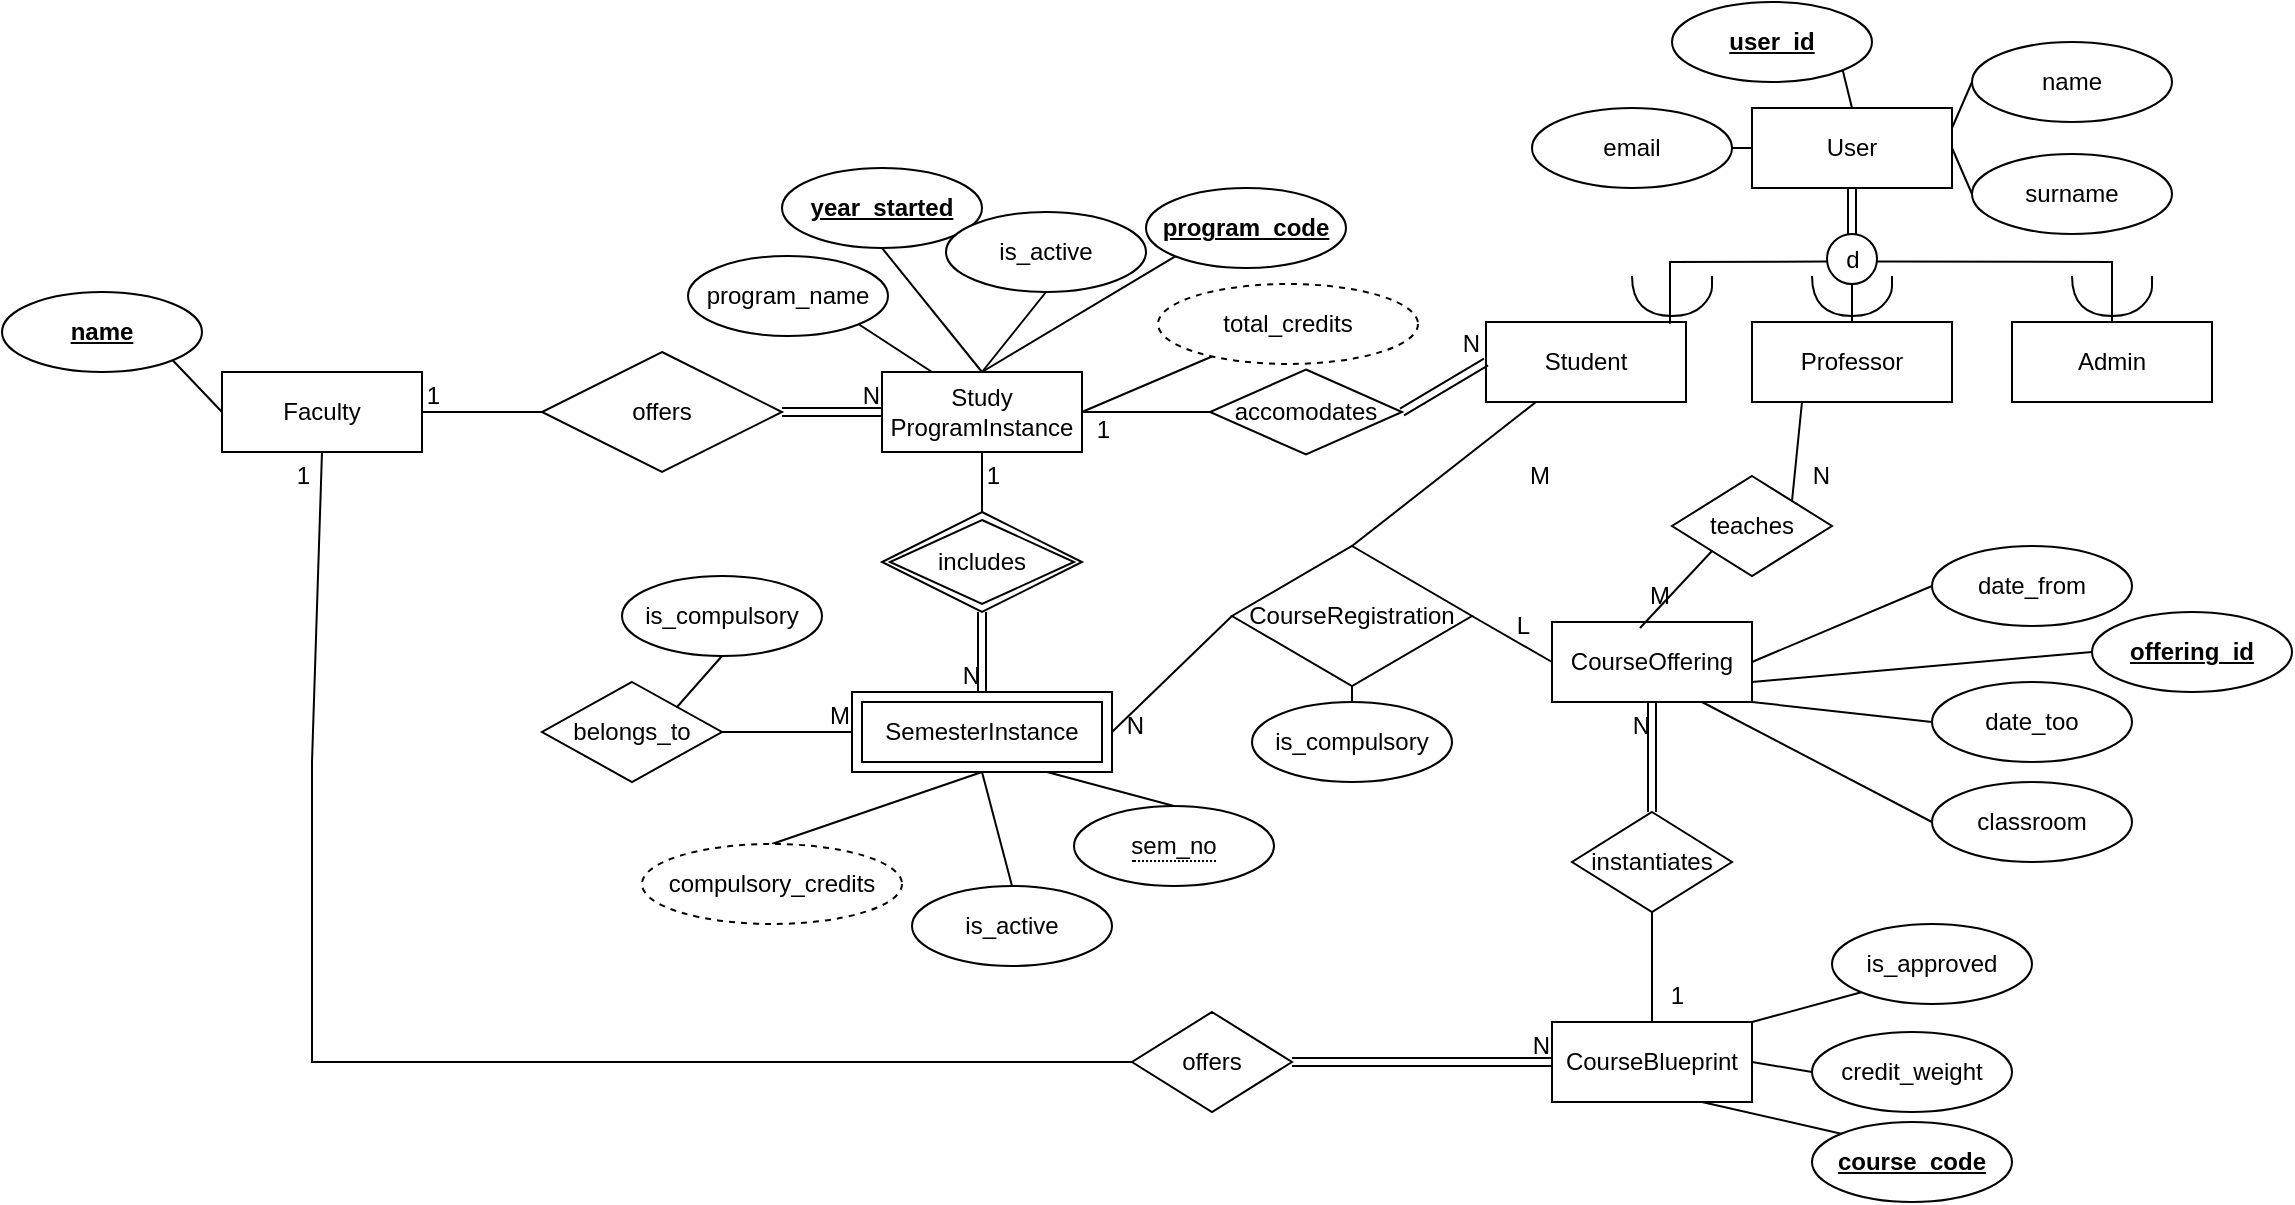 <mxfile version="26.2.9">
  <diagram name="Page-1" id="ZFAcVRVE-hqpHr65Nv5H">
    <mxGraphModel dx="1773" dy="2291" grid="1" gridSize="10" guides="1" tooltips="1" connect="1" arrows="1" fold="1" page="1" pageScale="1" pageWidth="827" pageHeight="1169" math="0" shadow="0">
      <root>
        <mxCell id="0" />
        <mxCell id="1" parent="0" />
        <mxCell id="Cuksicx7Q6Ttsj1FzyHK-64" value="Faculty" style="whiteSpace=wrap;html=1;align=center;" parent="1" vertex="1">
          <mxGeometry x="145" y="135" width="100" height="40" as="geometry" />
        </mxCell>
        <mxCell id="Cuksicx7Q6Ttsj1FzyHK-65" value="&lt;b&gt;name&lt;/b&gt;" style="ellipse;whiteSpace=wrap;html=1;align=center;fontStyle=4;" parent="1" vertex="1">
          <mxGeometry x="35" y="95" width="100" height="40" as="geometry" />
        </mxCell>
        <mxCell id="Cuksicx7Q6Ttsj1FzyHK-66" value="" style="endArrow=none;html=1;rounded=0;exitX=1;exitY=1;exitDx=0;exitDy=0;entryX=0;entryY=0.5;entryDx=0;entryDy=0;" parent="1" source="Cuksicx7Q6Ttsj1FzyHK-65" target="Cuksicx7Q6Ttsj1FzyHK-64" edge="1">
          <mxGeometry relative="1" as="geometry">
            <mxPoint x="25" y="175" as="sourcePoint" />
            <mxPoint x="185" y="175" as="targetPoint" />
          </mxGeometry>
        </mxCell>
        <mxCell id="Cuksicx7Q6Ttsj1FzyHK-67" value="" style="shape=link;html=1;rounded=0;exitX=1;exitY=0.5;exitDx=0;exitDy=0;entryX=0;entryY=0.5;entryDx=0;entryDy=0;" parent="1" source="Cuksicx7Q6Ttsj1FzyHK-72" target="Cuksicx7Q6Ttsj1FzyHK-71" edge="1">
          <mxGeometry relative="1" as="geometry">
            <mxPoint x="415" y="155" as="sourcePoint" />
            <mxPoint x="475" y="155" as="targetPoint" />
          </mxGeometry>
        </mxCell>
        <mxCell id="Cuksicx7Q6Ttsj1FzyHK-68" value="N" style="resizable=0;html=1;whiteSpace=wrap;align=right;verticalAlign=bottom;" parent="Cuksicx7Q6Ttsj1FzyHK-67" connectable="0" vertex="1">
          <mxGeometry x="1" relative="1" as="geometry" />
        </mxCell>
        <mxCell id="Cuksicx7Q6Ttsj1FzyHK-69" value="" style="endArrow=none;html=1;rounded=0;exitX=1;exitY=0.5;exitDx=0;exitDy=0;entryX=0;entryY=0.5;entryDx=0;entryDy=0;" parent="1" source="Cuksicx7Q6Ttsj1FzyHK-64" target="Cuksicx7Q6Ttsj1FzyHK-72" edge="1">
          <mxGeometry relative="1" as="geometry">
            <mxPoint x="275" y="205" as="sourcePoint" />
            <mxPoint x="325" y="155" as="targetPoint" />
          </mxGeometry>
        </mxCell>
        <mxCell id="Cuksicx7Q6Ttsj1FzyHK-70" value="1" style="resizable=0;html=1;whiteSpace=wrap;align=right;verticalAlign=bottom;" parent="Cuksicx7Q6Ttsj1FzyHK-69" connectable="0" vertex="1">
          <mxGeometry x="1" relative="1" as="geometry">
            <mxPoint x="-50" as="offset" />
          </mxGeometry>
        </mxCell>
        <mxCell id="Cuksicx7Q6Ttsj1FzyHK-71" value="Study ProgramInstance" style="whiteSpace=wrap;html=1;align=center;" parent="1" vertex="1">
          <mxGeometry x="475" y="135" width="100" height="40" as="geometry" />
        </mxCell>
        <mxCell id="Cuksicx7Q6Ttsj1FzyHK-72" value="offers" style="shape=rhombus;perimeter=rhombusPerimeter;whiteSpace=wrap;html=1;align=center;" parent="1" vertex="1">
          <mxGeometry x="305" y="125" width="120" height="60" as="geometry" />
        </mxCell>
        <mxCell id="Cuksicx7Q6Ttsj1FzyHK-73" value="SemesterInstance" style="shape=ext;margin=3;double=1;whiteSpace=wrap;html=1;align=center;" parent="1" vertex="1">
          <mxGeometry x="460" y="295" width="130" height="40" as="geometry" />
        </mxCell>
        <mxCell id="Cuksicx7Q6Ttsj1FzyHK-74" value="includes" style="shape=rhombus;double=1;perimeter=rhombusPerimeter;whiteSpace=wrap;html=1;align=center;" parent="1" vertex="1">
          <mxGeometry x="475" y="205" width="100" height="50" as="geometry" />
        </mxCell>
        <mxCell id="Cuksicx7Q6Ttsj1FzyHK-75" value="" style="endArrow=none;html=1;rounded=0;exitX=0.5;exitY=1;exitDx=0;exitDy=0;entryX=0.5;entryY=0;entryDx=0;entryDy=0;" parent="1" source="Cuksicx7Q6Ttsj1FzyHK-71" target="Cuksicx7Q6Ttsj1FzyHK-74" edge="1">
          <mxGeometry relative="1" as="geometry">
            <mxPoint x="355" y="225" as="sourcePoint" />
            <mxPoint x="515" y="225" as="targetPoint" />
          </mxGeometry>
        </mxCell>
        <mxCell id="Cuksicx7Q6Ttsj1FzyHK-76" value="1" style="resizable=0;html=1;whiteSpace=wrap;align=right;verticalAlign=bottom;" parent="1" connectable="0" vertex="1">
          <mxGeometry x="535.0" y="195" as="geometry" />
        </mxCell>
        <mxCell id="Cuksicx7Q6Ttsj1FzyHK-77" value="" style="shape=link;html=1;rounded=0;exitX=0.5;exitY=1;exitDx=0;exitDy=0;entryX=0.5;entryY=0;entryDx=0;entryDy=0;" parent="1" source="Cuksicx7Q6Ttsj1FzyHK-74" target="Cuksicx7Q6Ttsj1FzyHK-73" edge="1">
          <mxGeometry relative="1" as="geometry">
            <mxPoint x="335" y="305" as="sourcePoint" />
            <mxPoint x="495" y="305" as="targetPoint" />
          </mxGeometry>
        </mxCell>
        <mxCell id="Cuksicx7Q6Ttsj1FzyHK-78" value="N" style="resizable=0;html=1;whiteSpace=wrap;align=right;verticalAlign=bottom;" parent="Cuksicx7Q6Ttsj1FzyHK-77" connectable="0" vertex="1">
          <mxGeometry x="1" relative="1" as="geometry" />
        </mxCell>
        <mxCell id="Cuksicx7Q6Ttsj1FzyHK-79" value="CourseOffering" style="whiteSpace=wrap;html=1;align=center;" parent="1" vertex="1">
          <mxGeometry x="810" y="260" width="100" height="40" as="geometry" />
        </mxCell>
        <mxCell id="Cuksicx7Q6Ttsj1FzyHK-80" value="&lt;b&gt;course_code&lt;/b&gt;" style="ellipse;whiteSpace=wrap;html=1;align=center;fontStyle=4;" parent="1" vertex="1">
          <mxGeometry x="940" y="510" width="100" height="40" as="geometry" />
        </mxCell>
        <mxCell id="Cuksicx7Q6Ttsj1FzyHK-81" value="" style="endArrow=none;html=1;rounded=0;entryX=0.75;entryY=1;entryDx=0;entryDy=0;exitX=0;exitY=0;exitDx=0;exitDy=0;" parent="1" source="Cuksicx7Q6Ttsj1FzyHK-80" target="Cuksicx7Q6Ttsj1FzyHK-130" edge="1">
          <mxGeometry relative="1" as="geometry">
            <mxPoint x="255" y="465" as="sourcePoint" />
            <mxPoint x="415" y="465" as="targetPoint" />
          </mxGeometry>
        </mxCell>
        <mxCell id="Cuksicx7Q6Ttsj1FzyHK-82" value="" style="endArrow=none;html=1;rounded=0;exitX=0.75;exitY=1;exitDx=0;exitDy=0;entryX=0.5;entryY=0;entryDx=0;entryDy=0;" parent="1" source="Cuksicx7Q6Ttsj1FzyHK-73" target="Cuksicx7Q6Ttsj1FzyHK-83" edge="1">
          <mxGeometry relative="1" as="geometry">
            <mxPoint x="245" y="365" as="sourcePoint" />
            <mxPoint x="565" y="375" as="targetPoint" />
          </mxGeometry>
        </mxCell>
        <mxCell id="Cuksicx7Q6Ttsj1FzyHK-83" value="&lt;span style=&quot;border-bottom-width: 1px; border-bottom-style: dotted; border-bottom-color: currentcolor;&quot;&gt;sem_no&lt;/span&gt;" style="ellipse;whiteSpace=wrap;html=1;align=center;" parent="1" vertex="1">
          <mxGeometry x="571" y="352" width="100" height="40" as="geometry" />
        </mxCell>
        <mxCell id="Cuksicx7Q6Ttsj1FzyHK-84" value="" style="endArrow=none;html=1;rounded=0;exitX=0.5;exitY=0;exitDx=0;exitDy=0;entryX=0.5;entryY=1;entryDx=0;entryDy=0;" parent="1" source="Cuksicx7Q6Ttsj1FzyHK-88" target="Cuksicx7Q6Ttsj1FzyHK-73" edge="1">
          <mxGeometry relative="1" as="geometry">
            <mxPoint x="420" y="385" as="sourcePoint" />
            <mxPoint x="275" y="355" as="targetPoint" />
          </mxGeometry>
        </mxCell>
        <mxCell id="Cuksicx7Q6Ttsj1FzyHK-85" value="&lt;b&gt;program_code&lt;/b&gt;" style="ellipse;whiteSpace=wrap;html=1;align=center;fontStyle=4;" parent="1" vertex="1">
          <mxGeometry x="607" y="43" width="100" height="40" as="geometry" />
        </mxCell>
        <mxCell id="Cuksicx7Q6Ttsj1FzyHK-86" value="" style="endArrow=none;html=1;rounded=0;exitX=0.5;exitY=0;exitDx=0;exitDy=0;entryX=0;entryY=1;entryDx=0;entryDy=0;" parent="1" source="Cuksicx7Q6Ttsj1FzyHK-71" target="Cuksicx7Q6Ttsj1FzyHK-85" edge="1">
          <mxGeometry relative="1" as="geometry">
            <mxPoint x="265" y="385" as="sourcePoint" />
            <mxPoint x="285" y="365" as="targetPoint" />
          </mxGeometry>
        </mxCell>
        <mxCell id="Cuksicx7Q6Ttsj1FzyHK-87" value="is_compulsory" style="ellipse;whiteSpace=wrap;html=1;align=center;" parent="1" vertex="1">
          <mxGeometry x="345" y="237" width="100" height="40" as="geometry" />
        </mxCell>
        <mxCell id="Cuksicx7Q6Ttsj1FzyHK-88" value="compulsory_credits" style="ellipse;whiteSpace=wrap;html=1;align=center;dashed=1;" parent="1" vertex="1">
          <mxGeometry x="355" y="371" width="130" height="40" as="geometry" />
        </mxCell>
        <mxCell id="Cuksicx7Q6Ttsj1FzyHK-89" value="" style="endArrow=none;html=1;rounded=0;exitX=0.5;exitY=1;exitDx=0;exitDy=0;entryX=1;entryY=0;entryDx=0;entryDy=0;" parent="1" source="Cuksicx7Q6Ttsj1FzyHK-87" target="Cuksicx7Q6Ttsj1FzyHK-91" edge="1">
          <mxGeometry relative="1" as="geometry">
            <mxPoint x="440" y="405" as="sourcePoint" />
            <mxPoint x="265" y="335" as="targetPoint" />
          </mxGeometry>
        </mxCell>
        <mxCell id="Cuksicx7Q6Ttsj1FzyHK-90" value="credit_weight" style="ellipse;whiteSpace=wrap;html=1;align=center;" parent="1" vertex="1">
          <mxGeometry x="940" y="465" width="100" height="40" as="geometry" />
        </mxCell>
        <mxCell id="Cuksicx7Q6Ttsj1FzyHK-91" value="belongs_to" style="shape=rhombus;perimeter=rhombusPerimeter;whiteSpace=wrap;html=1;align=center;" parent="1" vertex="1">
          <mxGeometry x="305" y="290" width="90" height="50" as="geometry" />
        </mxCell>
        <mxCell id="Cuksicx7Q6Ttsj1FzyHK-92" value="program_name" style="ellipse;whiteSpace=wrap;html=1;align=center;" parent="1" vertex="1">
          <mxGeometry x="378" y="77" width="100" height="40" as="geometry" />
        </mxCell>
        <mxCell id="Cuksicx7Q6Ttsj1FzyHK-93" value="" style="endArrow=none;html=1;rounded=0;exitX=0.25;exitY=0;exitDx=0;exitDy=0;entryX=1;entryY=1;entryDx=0;entryDy=0;" parent="1" source="Cuksicx7Q6Ttsj1FzyHK-71" target="Cuksicx7Q6Ttsj1FzyHK-92" edge="1">
          <mxGeometry relative="1" as="geometry">
            <mxPoint x="535" y="145" as="sourcePoint" />
            <mxPoint x="565" y="105" as="targetPoint" />
          </mxGeometry>
        </mxCell>
        <mxCell id="Cuksicx7Q6Ttsj1FzyHK-96" value="" style="endArrow=none;html=1;rounded=0;exitX=1;exitY=0.5;exitDx=0;exitDy=0;entryX=0;entryY=0.5;entryDx=0;entryDy=0;" parent="1" source="Cuksicx7Q6Ttsj1FzyHK-91" target="Cuksicx7Q6Ttsj1FzyHK-73" edge="1">
          <mxGeometry relative="1" as="geometry">
            <mxPoint x="255" y="325" as="sourcePoint" />
            <mxPoint x="315" y="325" as="targetPoint" />
          </mxGeometry>
        </mxCell>
        <mxCell id="Cuksicx7Q6Ttsj1FzyHK-97" value="M" style="resizable=0;html=1;whiteSpace=wrap;align=right;verticalAlign=bottom;" parent="Cuksicx7Q6Ttsj1FzyHK-96" connectable="0" vertex="1">
          <mxGeometry x="1" relative="1" as="geometry">
            <mxPoint as="offset" />
          </mxGeometry>
        </mxCell>
        <mxCell id="Cuksicx7Q6Ttsj1FzyHK-98" value="" style="endArrow=none;html=1;rounded=0;entryX=1;entryY=0.5;entryDx=0;entryDy=0;" parent="1" source="Cuksicx7Q6Ttsj1FzyHK-99" target="Cuksicx7Q6Ttsj1FzyHK-71" edge="1">
          <mxGeometry relative="1" as="geometry">
            <mxPoint x="510" y="145" as="sourcePoint" />
            <mxPoint x="462" y="84" as="targetPoint" />
          </mxGeometry>
        </mxCell>
        <mxCell id="Cuksicx7Q6Ttsj1FzyHK-99" value="total_credits" style="ellipse;whiteSpace=wrap;html=1;align=center;dashed=1;" parent="1" vertex="1">
          <mxGeometry x="613" y="91" width="130" height="40" as="geometry" />
        </mxCell>
        <mxCell id="Cuksicx7Q6Ttsj1FzyHK-100" value="N" style="resizable=0;html=1;whiteSpace=wrap;align=right;verticalAlign=bottom;" parent="1" connectable="0" vertex="1">
          <mxGeometry x="607.0" y="320" as="geometry" />
        </mxCell>
        <mxCell id="Cuksicx7Q6Ttsj1FzyHK-101" value="" style="endArrow=none;html=1;rounded=0;exitX=1;exitY=0.5;exitDx=0;exitDy=0;entryX=0;entryY=0.5;entryDx=0;entryDy=0;" parent="1" source="Cuksicx7Q6Ttsj1FzyHK-73" target="Cuksicx7Q6Ttsj1FzyHK-121" edge="1">
          <mxGeometry relative="1" as="geometry">
            <mxPoint x="645" y="260" as="sourcePoint" />
            <mxPoint x="635" y="315" as="targetPoint" />
          </mxGeometry>
        </mxCell>
        <mxCell id="Cuksicx7Q6Ttsj1FzyHK-102" value="" style="endArrow=none;html=1;rounded=0;entryX=0.5;entryY=0;entryDx=0;entryDy=0;exitX=0.5;exitY=1;exitDx=0;exitDy=0;" parent="1" source="Cuksicx7Q6Ttsj1FzyHK-105" target="Cuksicx7Q6Ttsj1FzyHK-71" edge="1">
          <mxGeometry relative="1" as="geometry">
            <mxPoint x="540" y="50" as="sourcePoint" />
            <mxPoint x="865" y="305" as="targetPoint" />
          </mxGeometry>
        </mxCell>
        <mxCell id="Cuksicx7Q6Ttsj1FzyHK-103" value="" style="endArrow=none;html=1;rounded=0;exitX=1;exitY=0.5;exitDx=0;exitDy=0;entryX=0;entryY=0.5;entryDx=0;entryDy=0;" parent="1" source="Cuksicx7Q6Ttsj1FzyHK-71" target="Cuksicx7Q6Ttsj1FzyHK-110" edge="1">
          <mxGeometry relative="1" as="geometry">
            <mxPoint x="605" y="194" as="sourcePoint" />
            <mxPoint x="615" y="155" as="targetPoint" />
          </mxGeometry>
        </mxCell>
        <mxCell id="Cuksicx7Q6Ttsj1FzyHK-104" value="1" style="resizable=0;html=1;whiteSpace=wrap;align=right;verticalAlign=bottom;" parent="1" connectable="0" vertex="1">
          <mxGeometry x="590.0" y="172.5" as="geometry" />
        </mxCell>
        <mxCell id="Cuksicx7Q6Ttsj1FzyHK-105" value="&lt;b&gt;year_started&lt;/b&gt;" style="ellipse;whiteSpace=wrap;html=1;align=center;fontStyle=4;" parent="1" vertex="1">
          <mxGeometry x="425" y="33" width="100" height="40" as="geometry" />
        </mxCell>
        <mxCell id="Cuksicx7Q6Ttsj1FzyHK-106" value="is_active" style="ellipse;whiteSpace=wrap;html=1;align=center;" parent="1" vertex="1">
          <mxGeometry x="490" y="392" width="100" height="40" as="geometry" />
        </mxCell>
        <mxCell id="Cuksicx7Q6Ttsj1FzyHK-107" value="" style="endArrow=none;html=1;rounded=0;exitX=0.5;exitY=1;exitDx=0;exitDy=0;entryX=0.5;entryY=0;entryDx=0;entryDy=0;" parent="1" source="Cuksicx7Q6Ttsj1FzyHK-73" target="Cuksicx7Q6Ttsj1FzyHK-106" edge="1">
          <mxGeometry relative="1" as="geometry">
            <mxPoint x="405" y="287" as="sourcePoint" />
            <mxPoint x="383" y="313" as="targetPoint" />
          </mxGeometry>
        </mxCell>
        <mxCell id="Cuksicx7Q6Ttsj1FzyHK-108" value="" style="endArrow=none;html=1;rounded=0;exitX=0;exitY=0.5;exitDx=0;exitDy=0;entryX=1;entryY=0.5;entryDx=0;entryDy=0;" parent="1" source="Cuksicx7Q6Ttsj1FzyHK-90" target="Cuksicx7Q6Ttsj1FzyHK-130" edge="1">
          <mxGeometry relative="1" as="geometry">
            <mxPoint x="101" y="350" as="sourcePoint" />
            <mxPoint x="155" y="325" as="targetPoint" />
          </mxGeometry>
        </mxCell>
        <mxCell id="Cuksicx7Q6Ttsj1FzyHK-109" value="Student" style="whiteSpace=wrap;html=1;align=center;" parent="1" vertex="1">
          <mxGeometry x="777" y="110" width="100" height="40" as="geometry" />
        </mxCell>
        <mxCell id="Cuksicx7Q6Ttsj1FzyHK-110" value="accomodates" style="shape=rhombus;perimeter=rhombusPerimeter;whiteSpace=wrap;html=1;align=center;" parent="1" vertex="1">
          <mxGeometry x="639" y="133.75" width="96" height="42.5" as="geometry" />
        </mxCell>
        <mxCell id="Cuksicx7Q6Ttsj1FzyHK-111" value="" style="shape=link;html=1;rounded=0;exitX=1;exitY=0.5;exitDx=0;exitDy=0;entryX=0;entryY=0.5;entryDx=0;entryDy=0;" parent="1" source="Cuksicx7Q6Ttsj1FzyHK-110" target="Cuksicx7Q6Ttsj1FzyHK-109" edge="1">
          <mxGeometry relative="1" as="geometry">
            <mxPoint x="734" y="194" as="sourcePoint" />
            <mxPoint x="894" y="194" as="targetPoint" />
          </mxGeometry>
        </mxCell>
        <mxCell id="Cuksicx7Q6Ttsj1FzyHK-112" value="N" style="resizable=0;html=1;whiteSpace=wrap;align=right;verticalAlign=bottom;" parent="Cuksicx7Q6Ttsj1FzyHK-111" connectable="0" vertex="1">
          <mxGeometry x="1" relative="1" as="geometry">
            <mxPoint x="-2" as="offset" />
          </mxGeometry>
        </mxCell>
        <mxCell id="Cuksicx7Q6Ttsj1FzyHK-113" value="is_active" style="ellipse;whiteSpace=wrap;html=1;align=center;" parent="1" vertex="1">
          <mxGeometry x="507" y="55" width="100" height="40" as="geometry" />
        </mxCell>
        <mxCell id="Cuksicx7Q6Ttsj1FzyHK-114" value="" style="endArrow=none;html=1;rounded=0;exitX=0.5;exitY=1;exitDx=0;exitDy=0;entryX=0.5;entryY=0;entryDx=0;entryDy=0;" parent="1" source="Cuksicx7Q6Ttsj1FzyHK-113" target="Cuksicx7Q6Ttsj1FzyHK-71" edge="1">
          <mxGeometry relative="1" as="geometry">
            <mxPoint x="462" y="75" as="sourcePoint" />
            <mxPoint x="523" y="131" as="targetPoint" />
          </mxGeometry>
        </mxCell>
        <mxCell id="Cuksicx7Q6Ttsj1FzyHK-115" value="is_compulsory" style="ellipse;whiteSpace=wrap;html=1;align=center;" parent="1" vertex="1">
          <mxGeometry x="660" y="300" width="100" height="40" as="geometry" />
        </mxCell>
        <mxCell id="Cuksicx7Q6Ttsj1FzyHK-118" value="" style="endArrow=none;html=1;rounded=0;exitX=0.5;exitY=0;exitDx=0;exitDy=0;entryX=0.5;entryY=1;entryDx=0;entryDy=0;" parent="1" source="Cuksicx7Q6Ttsj1FzyHK-115" target="Cuksicx7Q6Ttsj1FzyHK-121" edge="1">
          <mxGeometry relative="1" as="geometry">
            <mxPoint x="955" y="294" as="sourcePoint" />
            <mxPoint x="887" y="325" as="targetPoint" />
          </mxGeometry>
        </mxCell>
        <mxCell id="Cuksicx7Q6Ttsj1FzyHK-119" value="" style="endArrow=none;html=1;rounded=0;exitX=0;exitY=1;exitDx=0;exitDy=0;entryX=1;entryY=0;entryDx=0;entryDy=0;" parent="1" source="Cuksicx7Q6Ttsj1FzyHK-120" target="Cuksicx7Q6Ttsj1FzyHK-130" edge="1">
          <mxGeometry relative="1" as="geometry">
            <mxPoint x="857" y="432" as="sourcePoint" />
            <mxPoint x="827" y="432" as="targetPoint" />
          </mxGeometry>
        </mxCell>
        <mxCell id="Cuksicx7Q6Ttsj1FzyHK-120" value="is_approved" style="ellipse;whiteSpace=wrap;html=1;align=center;" parent="1" vertex="1">
          <mxGeometry x="950" y="411" width="100" height="40" as="geometry" />
        </mxCell>
        <mxCell id="Cuksicx7Q6Ttsj1FzyHK-121" value="CourseRegistration" style="shape=rhombus;perimeter=rhombusPerimeter;whiteSpace=wrap;html=1;align=center;" parent="1" vertex="1">
          <mxGeometry x="650" y="222" width="120" height="70" as="geometry" />
        </mxCell>
        <mxCell id="Cuksicx7Q6Ttsj1FzyHK-122" value="" style="endArrow=none;html=1;rounded=0;exitX=0;exitY=0.5;exitDx=0;exitDy=0;entryX=1;entryY=0.5;entryDx=0;entryDy=0;" parent="1" source="Cuksicx7Q6Ttsj1FzyHK-79" target="Cuksicx7Q6Ttsj1FzyHK-121" edge="1">
          <mxGeometry relative="1" as="geometry">
            <mxPoint x="600" y="325" as="sourcePoint" />
            <mxPoint x="645" y="325" as="targetPoint" />
          </mxGeometry>
        </mxCell>
        <mxCell id="Cuksicx7Q6Ttsj1FzyHK-123" value="" style="endArrow=none;html=1;rounded=0;exitX=0.5;exitY=0;exitDx=0;exitDy=0;entryX=0.25;entryY=1;entryDx=0;entryDy=0;" parent="1" source="Cuksicx7Q6Ttsj1FzyHK-121" target="Cuksicx7Q6Ttsj1FzyHK-109" edge="1">
          <mxGeometry relative="1" as="geometry">
            <mxPoint x="610" y="335" as="sourcePoint" />
            <mxPoint x="655" y="335" as="targetPoint" />
          </mxGeometry>
        </mxCell>
        <mxCell id="Cuksicx7Q6Ttsj1FzyHK-125" value="M" style="resizable=0;html=1;whiteSpace=wrap;align=right;verticalAlign=bottom;" parent="1" connectable="0" vertex="1">
          <mxGeometry x="810.0" y="195" as="geometry" />
        </mxCell>
        <mxCell id="Cuksicx7Q6Ttsj1FzyHK-126" value="L" style="resizable=0;html=1;whiteSpace=wrap;align=right;verticalAlign=bottom;" parent="1" connectable="0" vertex="1">
          <mxGeometry x="800.0" y="270" as="geometry" />
        </mxCell>
        <mxCell id="Cuksicx7Q6Ttsj1FzyHK-127" value="Professor" style="whiteSpace=wrap;html=1;align=center;" parent="1" vertex="1">
          <mxGeometry x="910" y="110" width="100" height="40" as="geometry" />
        </mxCell>
        <mxCell id="Cuksicx7Q6Ttsj1FzyHK-128" value="" style="endArrow=none;html=1;rounded=0;exitX=0.5;exitY=1;exitDx=0;exitDy=0;entryX=0;entryY=0.5;entryDx=0;entryDy=0;" parent="1" source="Cuksicx7Q6Ttsj1FzyHK-64" target="Cuksicx7Q6Ttsj1FzyHK-131" edge="1">
          <mxGeometry relative="1" as="geometry">
            <mxPoint x="210" y="175" as="sourcePoint" />
            <mxPoint x="460" y="480" as="targetPoint" />
            <Array as="points">
              <mxPoint x="190" y="330" />
              <mxPoint x="190" y="480" />
            </Array>
          </mxGeometry>
        </mxCell>
        <mxCell id="Cuksicx7Q6Ttsj1FzyHK-130" value="CourseBlueprint" style="whiteSpace=wrap;html=1;align=center;" parent="1" vertex="1">
          <mxGeometry x="810" y="460" width="100" height="40" as="geometry" />
        </mxCell>
        <mxCell id="Cuksicx7Q6Ttsj1FzyHK-131" value="offers" style="shape=rhombus;perimeter=rhombusPerimeter;whiteSpace=wrap;html=1;align=center;" parent="1" vertex="1">
          <mxGeometry x="600" y="455" width="80" height="50" as="geometry" />
        </mxCell>
        <mxCell id="Cuksicx7Q6Ttsj1FzyHK-134" value="1" style="resizable=0;html=1;whiteSpace=wrap;align=right;verticalAlign=bottom;" parent="1" connectable="0" vertex="1">
          <mxGeometry x="190" y="195" as="geometry" />
        </mxCell>
        <mxCell id="Cuksicx7Q6Ttsj1FzyHK-136" value="" style="shape=link;html=1;rounded=0;exitX=1;exitY=0.5;exitDx=0;exitDy=0;entryX=0;entryY=0.5;entryDx=0;entryDy=0;" parent="1" source="Cuksicx7Q6Ttsj1FzyHK-131" target="Cuksicx7Q6Ttsj1FzyHK-130" edge="1">
          <mxGeometry relative="1" as="geometry">
            <mxPoint x="720" y="479.58" as="sourcePoint" />
            <mxPoint x="770" y="479.58" as="targetPoint" />
          </mxGeometry>
        </mxCell>
        <mxCell id="Cuksicx7Q6Ttsj1FzyHK-137" value="N" style="resizable=0;html=1;whiteSpace=wrap;align=right;verticalAlign=bottom;" parent="Cuksicx7Q6Ttsj1FzyHK-136" connectable="0" vertex="1">
          <mxGeometry x="1" relative="1" as="geometry" />
        </mxCell>
        <mxCell id="Cuksicx7Q6Ttsj1FzyHK-138" value="instantiates" style="shape=rhombus;perimeter=rhombusPerimeter;whiteSpace=wrap;html=1;align=center;" parent="1" vertex="1">
          <mxGeometry x="820" y="355" width="80" height="50" as="geometry" />
        </mxCell>
        <mxCell id="Cuksicx7Q6Ttsj1FzyHK-139" value="teaches" style="shape=rhombus;perimeter=rhombusPerimeter;whiteSpace=wrap;html=1;align=center;" parent="1" vertex="1">
          <mxGeometry x="870" y="187" width="80" height="50" as="geometry" />
        </mxCell>
        <mxCell id="Cuksicx7Q6Ttsj1FzyHK-141" value="" style="endArrow=none;html=1;rounded=0;exitX=1;exitY=0;exitDx=0;exitDy=0;entryX=0.25;entryY=1;entryDx=0;entryDy=0;" parent="1" source="Cuksicx7Q6Ttsj1FzyHK-139" target="Cuksicx7Q6Ttsj1FzyHK-127" edge="1">
          <mxGeometry relative="1" as="geometry">
            <mxPoint x="970" y="245" as="sourcePoint" />
            <mxPoint x="1062" y="198" as="targetPoint" />
          </mxGeometry>
        </mxCell>
        <mxCell id="Cuksicx7Q6Ttsj1FzyHK-142" value="" style="endArrow=none;html=1;rounded=0;exitX=0.44;exitY=0.075;exitDx=0;exitDy=0;entryX=0;entryY=1;entryDx=0;entryDy=0;exitPerimeter=0;" parent="1" source="Cuksicx7Q6Ttsj1FzyHK-79" target="Cuksicx7Q6Ttsj1FzyHK-139" edge="1">
          <mxGeometry relative="1" as="geometry">
            <mxPoint x="940" y="205" as="sourcePoint" />
            <mxPoint x="985" y="185" as="targetPoint" />
          </mxGeometry>
        </mxCell>
        <mxCell id="Cuksicx7Q6Ttsj1FzyHK-143" value="N" style="resizable=0;html=1;whiteSpace=wrap;align=right;verticalAlign=bottom;" parent="1" connectable="0" vertex="1">
          <mxGeometry x="950.0" y="195" as="geometry" />
        </mxCell>
        <mxCell id="Cuksicx7Q6Ttsj1FzyHK-144" value="M" style="resizable=0;html=1;whiteSpace=wrap;align=right;verticalAlign=bottom;" parent="1" connectable="0" vertex="1">
          <mxGeometry x="870.0" y="255" as="geometry" />
        </mxCell>
        <mxCell id="Cuksicx7Q6Ttsj1FzyHK-145" value="" style="shape=link;html=1;rounded=0;exitX=0.5;exitY=0;exitDx=0;exitDy=0;entryX=0.5;entryY=1;entryDx=0;entryDy=0;" parent="1" source="Cuksicx7Q6Ttsj1FzyHK-138" target="Cuksicx7Q6Ttsj1FzyHK-79" edge="1">
          <mxGeometry relative="1" as="geometry">
            <mxPoint x="888" y="335" as="sourcePoint" />
            <mxPoint x="930" y="335" as="targetPoint" />
          </mxGeometry>
        </mxCell>
        <mxCell id="Cuksicx7Q6Ttsj1FzyHK-146" value="N" style="resizable=0;html=1;whiteSpace=wrap;align=right;verticalAlign=bottom;" parent="Cuksicx7Q6Ttsj1FzyHK-145" connectable="0" vertex="1">
          <mxGeometry x="1" relative="1" as="geometry">
            <mxPoint y="20" as="offset" />
          </mxGeometry>
        </mxCell>
        <mxCell id="Cuksicx7Q6Ttsj1FzyHK-147" value="" style="endArrow=none;html=1;rounded=0;exitX=0.5;exitY=1;exitDx=0;exitDy=0;entryX=0.5;entryY=0;entryDx=0;entryDy=0;" parent="1" source="Cuksicx7Q6Ttsj1FzyHK-138" target="Cuksicx7Q6Ttsj1FzyHK-130" edge="1">
          <mxGeometry relative="1" as="geometry">
            <mxPoint x="970" y="218" as="sourcePoint" />
            <mxPoint x="1005" y="186" as="targetPoint" />
            <Array as="points" />
          </mxGeometry>
        </mxCell>
        <mxCell id="Cuksicx7Q6Ttsj1FzyHK-148" value="1" style="resizable=0;html=1;whiteSpace=wrap;align=right;verticalAlign=bottom;" parent="1" connectable="0" vertex="1">
          <mxGeometry x="877.0" y="455.0" as="geometry" />
        </mxCell>
        <mxCell id="Cuksicx7Q6Ttsj1FzyHK-149" value="date_from" style="ellipse;whiteSpace=wrap;html=1;align=center;" parent="1" vertex="1">
          <mxGeometry x="1000" y="222" width="100" height="40" as="geometry" />
        </mxCell>
        <mxCell id="Cuksicx7Q6Ttsj1FzyHK-150" value="date_too" style="ellipse;whiteSpace=wrap;html=1;align=center;" parent="1" vertex="1">
          <mxGeometry x="1000" y="290" width="100" height="40" as="geometry" />
        </mxCell>
        <mxCell id="Cuksicx7Q6Ttsj1FzyHK-151" value="classroom" style="ellipse;whiteSpace=wrap;html=1;align=center;" parent="1" vertex="1">
          <mxGeometry x="1000" y="340" width="100" height="40" as="geometry" />
        </mxCell>
        <mxCell id="Cuksicx7Q6Ttsj1FzyHK-152" value="" style="endArrow=none;html=1;rounded=0;exitX=0;exitY=0.5;exitDx=0;exitDy=0;entryX=1;entryY=0.5;entryDx=0;entryDy=0;" parent="1" source="Cuksicx7Q6Ttsj1FzyHK-149" target="Cuksicx7Q6Ttsj1FzyHK-79" edge="1">
          <mxGeometry relative="1" as="geometry">
            <mxPoint x="975" y="455" as="sourcePoint" />
            <mxPoint x="920" y="470" as="targetPoint" />
          </mxGeometry>
        </mxCell>
        <mxCell id="Cuksicx7Q6Ttsj1FzyHK-153" value="" style="endArrow=none;html=1;rounded=0;exitX=0;exitY=0.5;exitDx=0;exitDy=0;entryX=1;entryY=1;entryDx=0;entryDy=0;" parent="1" source="Cuksicx7Q6Ttsj1FzyHK-150" target="Cuksicx7Q6Ttsj1FzyHK-79" edge="1">
          <mxGeometry relative="1" as="geometry">
            <mxPoint x="950" y="300" as="sourcePoint" />
            <mxPoint x="920" y="290" as="targetPoint" />
          </mxGeometry>
        </mxCell>
        <mxCell id="Cuksicx7Q6Ttsj1FzyHK-154" value="" style="endArrow=none;html=1;rounded=0;exitX=0;exitY=0.5;exitDx=0;exitDy=0;entryX=0.75;entryY=1;entryDx=0;entryDy=0;" parent="1" source="Cuksicx7Q6Ttsj1FzyHK-151" target="Cuksicx7Q6Ttsj1FzyHK-79" edge="1">
          <mxGeometry relative="1" as="geometry">
            <mxPoint x="980" y="330" as="sourcePoint" />
            <mxPoint x="920" y="310" as="targetPoint" />
          </mxGeometry>
        </mxCell>
        <mxCell id="Cuksicx7Q6Ttsj1FzyHK-156" value="&lt;b&gt;offering_id&lt;/b&gt;" style="ellipse;whiteSpace=wrap;html=1;align=center;fontStyle=4;" parent="1" vertex="1">
          <mxGeometry x="1080" y="255" width="100" height="40" as="geometry" />
        </mxCell>
        <mxCell id="Cuksicx7Q6Ttsj1FzyHK-157" value="" style="endArrow=none;html=1;rounded=0;exitX=0;exitY=0.5;exitDx=0;exitDy=0;entryX=1;entryY=0.75;entryDx=0;entryDy=0;" parent="1" source="Cuksicx7Q6Ttsj1FzyHK-156" target="Cuksicx7Q6Ttsj1FzyHK-79" edge="1">
          <mxGeometry relative="1" as="geometry">
            <mxPoint x="1000" y="265" as="sourcePoint" />
            <mxPoint x="920" y="290" as="targetPoint" />
          </mxGeometry>
        </mxCell>
        <mxCell id="Cuksicx7Q6Ttsj1FzyHK-158" value="User" style="whiteSpace=wrap;html=1;align=center;" parent="1" vertex="1">
          <mxGeometry x="910" y="3" width="100" height="40" as="geometry" />
        </mxCell>
        <mxCell id="Cuksicx7Q6Ttsj1FzyHK-159" value="Admin" style="whiteSpace=wrap;html=1;align=center;" parent="1" vertex="1">
          <mxGeometry x="1040" y="110" width="100" height="40" as="geometry" />
        </mxCell>
        <mxCell id="Cuksicx7Q6Ttsj1FzyHK-160" value="d" style="ellipse;whiteSpace=wrap;html=1;aspect=fixed;" parent="1" vertex="1">
          <mxGeometry x="947.5" y="66" width="25" height="25" as="geometry" />
        </mxCell>
        <mxCell id="Cuksicx7Q6Ttsj1FzyHK-161" value="" style="shape=link;html=1;rounded=0;exitX=0.5;exitY=1;exitDx=0;exitDy=0;entryX=0.5;entryY=0;entryDx=0;entryDy=0;" parent="1" source="Cuksicx7Q6Ttsj1FzyHK-158" target="Cuksicx7Q6Ttsj1FzyHK-160" edge="1">
          <mxGeometry relative="1" as="geometry">
            <mxPoint x="1009.17" y="62.5" as="sourcePoint" />
            <mxPoint x="1009.17" y="102.5" as="targetPoint" />
          </mxGeometry>
        </mxCell>
        <mxCell id="Cuksicx7Q6Ttsj1FzyHK-163" value="&lt;b&gt;user_id&lt;/b&gt;" style="ellipse;whiteSpace=wrap;html=1;align=center;fontStyle=4;" parent="1" vertex="1">
          <mxGeometry x="870" y="-50" width="100" height="40" as="geometry" />
        </mxCell>
        <mxCell id="Cuksicx7Q6Ttsj1FzyHK-164" value="" style="endArrow=none;html=1;rounded=0;exitX=0.5;exitY=0;exitDx=0;exitDy=0;entryX=1;entryY=1;entryDx=0;entryDy=0;" parent="1" source="Cuksicx7Q6Ttsj1FzyHK-158" target="Cuksicx7Q6Ttsj1FzyHK-163" edge="1">
          <mxGeometry relative="1" as="geometry">
            <mxPoint x="720" y="232" as="sourcePoint" />
            <mxPoint x="812" y="185" as="targetPoint" />
          </mxGeometry>
        </mxCell>
        <mxCell id="Cuksicx7Q6Ttsj1FzyHK-165" value="" style="endArrow=none;html=1;rounded=0;exitX=0.5;exitY=1;exitDx=0;exitDy=0;entryX=0.5;entryY=0;entryDx=0;entryDy=0;" parent="1" source="Cuksicx7Q6Ttsj1FzyHK-160" target="Cuksicx7Q6Ttsj1FzyHK-127" edge="1">
          <mxGeometry relative="1" as="geometry">
            <mxPoint x="1020" y="33" as="sourcePoint" />
            <mxPoint x="1060" y="40" as="targetPoint" />
          </mxGeometry>
        </mxCell>
        <mxCell id="Cuksicx7Q6Ttsj1FzyHK-166" value="" style="endArrow=none;html=1;rounded=0;exitX=0.996;exitY=0.552;exitDx=0;exitDy=0;entryX=0.5;entryY=0;entryDx=0;entryDy=0;exitPerimeter=0;" parent="1" source="Cuksicx7Q6Ttsj1FzyHK-160" target="Cuksicx7Q6Ttsj1FzyHK-159" edge="1">
          <mxGeometry relative="1" as="geometry">
            <mxPoint x="1030" y="43" as="sourcePoint" />
            <mxPoint x="1090" y="80" as="targetPoint" />
            <Array as="points">
              <mxPoint x="1090" y="80" />
            </Array>
          </mxGeometry>
        </mxCell>
        <mxCell id="Cuksicx7Q6Ttsj1FzyHK-167" value="" style="endArrow=none;html=1;rounded=0;exitX=-0.004;exitY=0.55;exitDx=0;exitDy=0;entryX=0.92;entryY=0.021;entryDx=0;entryDy=0;entryPerimeter=0;exitPerimeter=0;" parent="1" source="Cuksicx7Q6Ttsj1FzyHK-160" target="Cuksicx7Q6Ttsj1FzyHK-109" edge="1">
          <mxGeometry relative="1" as="geometry">
            <mxPoint x="793" y="70" as="sourcePoint" />
            <mxPoint x="910" y="122" as="targetPoint" />
            <Array as="points">
              <mxPoint x="869" y="80" />
            </Array>
          </mxGeometry>
        </mxCell>
        <mxCell id="jrxNtr_iuggc9ucb1977-1" value="" style="endArrow=none;html=1;rounded=0;exitX=1;exitY=0.25;exitDx=0;exitDy=0;entryX=0;entryY=0.5;entryDx=0;entryDy=0;" edge="1" parent="1" source="Cuksicx7Q6Ttsj1FzyHK-158" target="jrxNtr_iuggc9ucb1977-2">
          <mxGeometry relative="1" as="geometry">
            <mxPoint x="1020" y="33" as="sourcePoint" />
            <mxPoint x="1060" y="40" as="targetPoint" />
          </mxGeometry>
        </mxCell>
        <mxCell id="jrxNtr_iuggc9ucb1977-2" value="name" style="ellipse;whiteSpace=wrap;html=1;align=center;" vertex="1" parent="1">
          <mxGeometry x="1020" y="-30" width="100" height="40" as="geometry" />
        </mxCell>
        <mxCell id="jrxNtr_iuggc9ucb1977-4" value="surname" style="ellipse;whiteSpace=wrap;html=1;align=center;" vertex="1" parent="1">
          <mxGeometry x="1020" y="26" width="100" height="40" as="geometry" />
        </mxCell>
        <mxCell id="jrxNtr_iuggc9ucb1977-5" value="" style="endArrow=none;html=1;rounded=0;exitX=1;exitY=0.5;exitDx=0;exitDy=0;entryX=0;entryY=0.5;entryDx=0;entryDy=0;" edge="1" parent="1" source="Cuksicx7Q6Ttsj1FzyHK-158" target="jrxNtr_iuggc9ucb1977-4">
          <mxGeometry relative="1" as="geometry">
            <mxPoint x="1020" y="43" as="sourcePoint" />
            <mxPoint x="1100" y="33" as="targetPoint" />
          </mxGeometry>
        </mxCell>
        <mxCell id="jrxNtr_iuggc9ucb1977-6" value="email" style="ellipse;whiteSpace=wrap;html=1;align=center;" vertex="1" parent="1">
          <mxGeometry x="800" y="3" width="100" height="40" as="geometry" />
        </mxCell>
        <mxCell id="jrxNtr_iuggc9ucb1977-7" value="" style="endArrow=none;html=1;rounded=0;exitX=0;exitY=0.5;exitDx=0;exitDy=0;entryX=1;entryY=0.5;entryDx=0;entryDy=0;" edge="1" parent="1" source="Cuksicx7Q6Ttsj1FzyHK-158" target="jrxNtr_iuggc9ucb1977-6">
          <mxGeometry relative="1" as="geometry">
            <mxPoint x="995" y="13" as="sourcePoint" />
            <mxPoint x="1060" y="-10" as="targetPoint" />
          </mxGeometry>
        </mxCell>
        <mxCell id="jrxNtr_iuggc9ucb1977-9" value="" style="curved=1;endArrow=none;html=1;rounded=0;" edge="1" parent="1">
          <mxGeometry width="50" height="50" relative="1" as="geometry">
            <mxPoint x="850" y="87" as="sourcePoint" />
            <mxPoint x="890" y="88" as="targetPoint" />
            <Array as="points">
              <mxPoint x="850" y="97" />
              <mxPoint x="860" y="107" />
              <mxPoint x="880" y="107" />
              <mxPoint x="890" y="97" />
              <mxPoint x="890" y="88" />
              <mxPoint x="890" y="87" />
            </Array>
          </mxGeometry>
        </mxCell>
        <mxCell id="jrxNtr_iuggc9ucb1977-10" value="" style="curved=1;endArrow=none;html=1;rounded=0;" edge="1" parent="1">
          <mxGeometry width="50" height="50" relative="1" as="geometry">
            <mxPoint x="940" y="87" as="sourcePoint" />
            <mxPoint x="980" y="88" as="targetPoint" />
            <Array as="points">
              <mxPoint x="940" y="97" />
              <mxPoint x="950" y="107" />
              <mxPoint x="970" y="107" />
              <mxPoint x="980" y="97" />
              <mxPoint x="980" y="88" />
              <mxPoint x="980" y="87" />
            </Array>
          </mxGeometry>
        </mxCell>
        <mxCell id="jrxNtr_iuggc9ucb1977-11" value="" style="curved=1;endArrow=none;html=1;rounded=0;" edge="1" parent="1">
          <mxGeometry width="50" height="50" relative="1" as="geometry">
            <mxPoint x="1070" y="87" as="sourcePoint" />
            <mxPoint x="1110" y="88" as="targetPoint" />
            <Array as="points">
              <mxPoint x="1070" y="97" />
              <mxPoint x="1080" y="107" />
              <mxPoint x="1100" y="107" />
              <mxPoint x="1110" y="97" />
              <mxPoint x="1110" y="88" />
              <mxPoint x="1110" y="87" />
            </Array>
          </mxGeometry>
        </mxCell>
      </root>
    </mxGraphModel>
  </diagram>
</mxfile>
